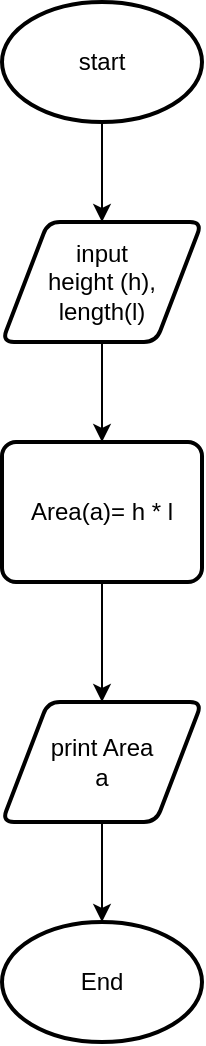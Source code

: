 <mxfile version="20.3.0" type="device"><diagram id="M6Psx7hIAV8ICIT31dqM" name="Page-1"><mxGraphModel dx="813" dy="490" grid="1" gridSize="10" guides="1" tooltips="1" connect="1" arrows="1" fold="1" page="1" pageScale="1" pageWidth="850" pageHeight="1100" math="0" shadow="0"><root><mxCell id="0"/><mxCell id="1" parent="0"/><mxCell id="xPI4XsSHtxRzy8d-Zg4k-13" value="" style="edgeStyle=orthogonalEdgeStyle;rounded=0;orthogonalLoop=1;jettySize=auto;html=1;" edge="1" parent="1" source="xPI4XsSHtxRzy8d-Zg4k-1" target="xPI4XsSHtxRzy8d-Zg4k-2"><mxGeometry relative="1" as="geometry"/></mxCell><mxCell id="xPI4XsSHtxRzy8d-Zg4k-1" value="start" style="strokeWidth=2;html=1;shape=mxgraph.flowchart.start_1;whiteSpace=wrap;" vertex="1" parent="1"><mxGeometry x="350" y="40" width="100" height="60" as="geometry"/></mxCell><mxCell id="xPI4XsSHtxRzy8d-Zg4k-12" value="" style="edgeStyle=orthogonalEdgeStyle;rounded=0;orthogonalLoop=1;jettySize=auto;html=1;" edge="1" parent="1" source="xPI4XsSHtxRzy8d-Zg4k-2" target="xPI4XsSHtxRzy8d-Zg4k-3"><mxGeometry relative="1" as="geometry"/></mxCell><mxCell id="xPI4XsSHtxRzy8d-Zg4k-2" value="input&lt;br&gt;height (h),&lt;br&gt;length(l)" style="shape=parallelogram;html=1;strokeWidth=2;perimeter=parallelogramPerimeter;whiteSpace=wrap;rounded=1;arcSize=12;size=0.23;" vertex="1" parent="1"><mxGeometry x="350" y="150" width="100" height="60" as="geometry"/></mxCell><mxCell id="xPI4XsSHtxRzy8d-Zg4k-11" value="" style="edgeStyle=orthogonalEdgeStyle;rounded=0;orthogonalLoop=1;jettySize=auto;html=1;" edge="1" parent="1" source="xPI4XsSHtxRzy8d-Zg4k-3" target="xPI4XsSHtxRzy8d-Zg4k-6"><mxGeometry relative="1" as="geometry"/></mxCell><mxCell id="xPI4XsSHtxRzy8d-Zg4k-3" value="Area(a)= h * l" style="rounded=1;whiteSpace=wrap;html=1;absoluteArcSize=1;arcSize=14;strokeWidth=2;" vertex="1" parent="1"><mxGeometry x="350" y="260" width="100" height="70" as="geometry"/></mxCell><mxCell id="xPI4XsSHtxRzy8d-Zg4k-10" value="" style="edgeStyle=orthogonalEdgeStyle;rounded=0;orthogonalLoop=1;jettySize=auto;html=1;" edge="1" parent="1" source="xPI4XsSHtxRzy8d-Zg4k-6" target="xPI4XsSHtxRzy8d-Zg4k-7"><mxGeometry relative="1" as="geometry"/></mxCell><mxCell id="xPI4XsSHtxRzy8d-Zg4k-6" value="print Area&lt;br&gt;a" style="shape=parallelogram;html=1;strokeWidth=2;perimeter=parallelogramPerimeter;whiteSpace=wrap;rounded=1;arcSize=12;size=0.23;" vertex="1" parent="1"><mxGeometry x="350" y="390" width="100" height="60" as="geometry"/></mxCell><mxCell id="xPI4XsSHtxRzy8d-Zg4k-7" value="End" style="strokeWidth=2;html=1;shape=mxgraph.flowchart.start_1;whiteSpace=wrap;" vertex="1" parent="1"><mxGeometry x="350" y="500" width="100" height="60" as="geometry"/></mxCell></root></mxGraphModel></diagram></mxfile>